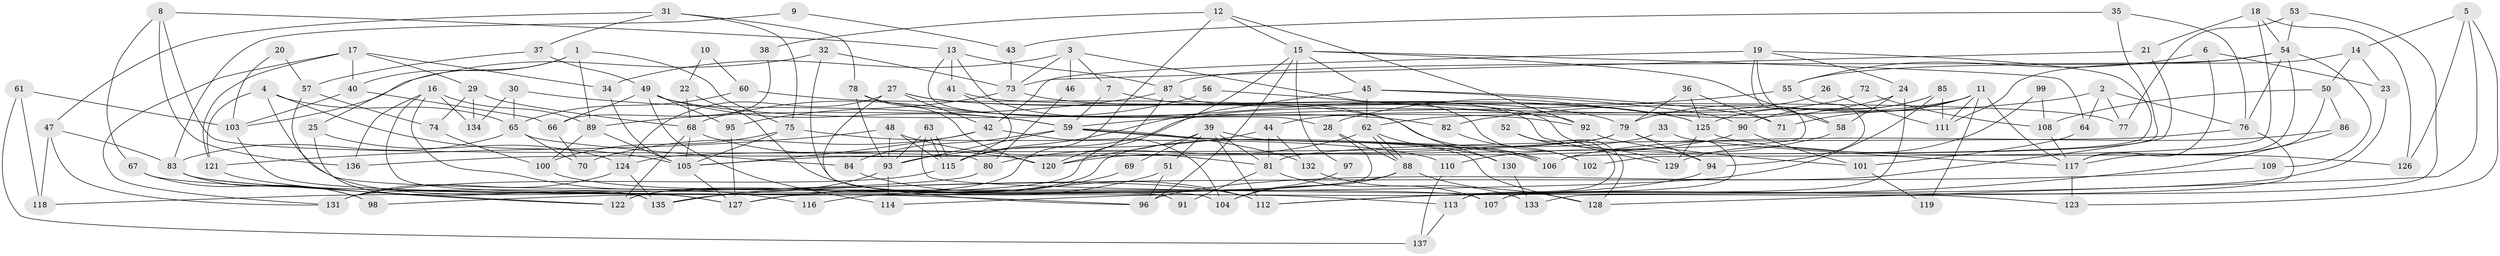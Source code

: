 // coarse degree distribution, {4: 0.23157894736842105, 5: 0.1368421052631579, 3: 0.28421052631578947, 2: 0.12631578947368421, 6: 0.08421052631578947, 9: 0.021052631578947368, 8: 0.06315789473684211, 7: 0.042105263157894736, 12: 0.010526315789473684}
// Generated by graph-tools (version 1.1) at 2025/52/03/04/25 21:52:29]
// undirected, 137 vertices, 274 edges
graph export_dot {
graph [start="1"]
  node [color=gray90,style=filled];
  1;
  2;
  3;
  4;
  5;
  6;
  7;
  8;
  9;
  10;
  11;
  12;
  13;
  14;
  15;
  16;
  17;
  18;
  19;
  20;
  21;
  22;
  23;
  24;
  25;
  26;
  27;
  28;
  29;
  30;
  31;
  32;
  33;
  34;
  35;
  36;
  37;
  38;
  39;
  40;
  41;
  42;
  43;
  44;
  45;
  46;
  47;
  48;
  49;
  50;
  51;
  52;
  53;
  54;
  55;
  56;
  57;
  58;
  59;
  60;
  61;
  62;
  63;
  64;
  65;
  66;
  67;
  68;
  69;
  70;
  71;
  72;
  73;
  74;
  75;
  76;
  77;
  78;
  79;
  80;
  81;
  82;
  83;
  84;
  85;
  86;
  87;
  88;
  89;
  90;
  91;
  92;
  93;
  94;
  95;
  96;
  97;
  98;
  99;
  100;
  101;
  102;
  103;
  104;
  105;
  106;
  107;
  108;
  109;
  110;
  111;
  112;
  113;
  114;
  115;
  116;
  117;
  118;
  119;
  120;
  121;
  122;
  123;
  124;
  125;
  126;
  127;
  128;
  129;
  130;
  131;
  132;
  133;
  134;
  135;
  136;
  137;
  1 -- 89;
  1 -- 25;
  1 -- 40;
  1 -- 75;
  2 -- 76;
  2 -- 82;
  2 -- 64;
  2 -- 77;
  3 -- 34;
  3 -- 73;
  3 -- 7;
  3 -- 46;
  3 -- 102;
  4 -- 105;
  4 -- 65;
  4 -- 107;
  4 -- 121;
  5 -- 14;
  5 -- 128;
  5 -- 123;
  5 -- 126;
  6 -- 55;
  6 -- 117;
  6 -- 23;
  7 -- 59;
  7 -- 130;
  8 -- 13;
  8 -- 136;
  8 -- 67;
  8 -- 80;
  9 -- 43;
  9 -- 83;
  10 -- 60;
  10 -- 22;
  11 -- 79;
  11 -- 62;
  11 -- 71;
  11 -- 111;
  11 -- 117;
  11 -- 119;
  12 -- 92;
  12 -- 15;
  12 -- 38;
  12 -- 122;
  13 -- 41;
  13 -- 87;
  13 -- 28;
  13 -- 129;
  14 -- 23;
  14 -- 50;
  14 -- 111;
  15 -- 45;
  15 -- 131;
  15 -- 58;
  15 -- 64;
  15 -- 96;
  15 -- 97;
  16 -- 135;
  16 -- 89;
  16 -- 116;
  16 -- 134;
  16 -- 136;
  17 -- 131;
  17 -- 121;
  17 -- 29;
  17 -- 34;
  17 -- 40;
  18 -- 126;
  18 -- 54;
  18 -- 21;
  18 -- 102;
  19 -- 42;
  19 -- 58;
  19 -- 24;
  19 -- 105;
  19 -- 106;
  20 -- 103;
  20 -- 57;
  21 -- 96;
  21 -- 73;
  22 -- 68;
  22 -- 96;
  23 -- 112;
  24 -- 28;
  24 -- 58;
  24 -- 107;
  25 -- 124;
  25 -- 135;
  26 -- 44;
  26 -- 111;
  27 -- 42;
  27 -- 125;
  27 -- 79;
  27 -- 91;
  27 -- 124;
  28 -- 127;
  28 -- 88;
  29 -- 68;
  29 -- 74;
  29 -- 134;
  30 -- 134;
  30 -- 59;
  30 -- 65;
  31 -- 47;
  31 -- 78;
  31 -- 37;
  31 -- 75;
  32 -- 103;
  32 -- 104;
  32 -- 73;
  33 -- 117;
  33 -- 122;
  34 -- 105;
  35 -- 76;
  35 -- 106;
  35 -- 43;
  36 -- 79;
  36 -- 125;
  36 -- 71;
  37 -- 49;
  37 -- 57;
  38 -- 66;
  39 -- 81;
  39 -- 120;
  39 -- 51;
  39 -- 69;
  39 -- 112;
  39 -- 128;
  40 -- 66;
  40 -- 103;
  41 -- 115;
  41 -- 77;
  42 -- 70;
  42 -- 105;
  42 -- 104;
  43 -- 73;
  44 -- 93;
  44 -- 81;
  44 -- 132;
  45 -- 115;
  45 -- 71;
  45 -- 62;
  45 -- 90;
  46 -- 80;
  47 -- 83;
  47 -- 131;
  47 -- 118;
  48 -- 93;
  48 -- 121;
  48 -- 81;
  48 -- 115;
  49 -- 59;
  49 -- 95;
  49 -- 66;
  49 -- 82;
  49 -- 114;
  50 -- 86;
  50 -- 117;
  50 -- 108;
  51 -- 96;
  51 -- 127;
  52 -- 129;
  52 -- 128;
  52 -- 113;
  53 -- 107;
  53 -- 54;
  53 -- 77;
  54 -- 76;
  54 -- 117;
  54 -- 55;
  54 -- 87;
  54 -- 109;
  55 -- 94;
  55 -- 59;
  56 -- 68;
  56 -- 92;
  57 -- 127;
  57 -- 74;
  58 -- 110;
  59 -- 106;
  59 -- 106;
  59 -- 84;
  59 -- 93;
  59 -- 132;
  60 -- 65;
  60 -- 106;
  61 -- 118;
  61 -- 103;
  61 -- 137;
  62 -- 88;
  62 -- 88;
  62 -- 80;
  62 -- 130;
  63 -- 93;
  63 -- 115;
  63 -- 115;
  63 -- 123;
  64 -- 101;
  65 -- 84;
  65 -- 70;
  65 -- 83;
  66 -- 70;
  67 -- 98;
  67 -- 96;
  68 -- 122;
  68 -- 105;
  68 -- 120;
  69 -- 127;
  72 -- 115;
  72 -- 108;
  73 -- 95;
  73 -- 125;
  74 -- 100;
  75 -- 100;
  75 -- 105;
  75 -- 110;
  76 -- 81;
  76 -- 133;
  78 -- 120;
  78 -- 93;
  78 -- 92;
  79 -- 113;
  79 -- 94;
  79 -- 124;
  79 -- 136;
  80 -- 118;
  81 -- 107;
  81 -- 91;
  82 -- 102;
  83 -- 113;
  83 -- 98;
  83 -- 122;
  84 -- 112;
  85 -- 90;
  85 -- 111;
  85 -- 98;
  85 -- 125;
  86 -- 112;
  86 -- 106;
  87 -- 89;
  87 -- 94;
  87 -- 120;
  88 -- 104;
  88 -- 116;
  88 -- 128;
  89 -- 100;
  89 -- 105;
  90 -- 120;
  90 -- 101;
  92 -- 101;
  93 -- 114;
  93 -- 135;
  94 -- 114;
  95 -- 127;
  97 -- 104;
  99 -- 108;
  99 -- 129;
  100 -- 112;
  101 -- 119;
  103 -- 127;
  105 -- 127;
  108 -- 117;
  109 -- 135;
  110 -- 137;
  113 -- 137;
  115 -- 131;
  117 -- 123;
  121 -- 122;
  124 -- 131;
  124 -- 135;
  125 -- 126;
  125 -- 129;
  130 -- 133;
  132 -- 133;
}
